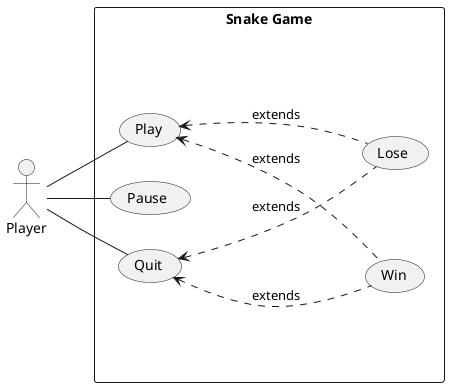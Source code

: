 @startuml
left to right direction
skinparam packageStyle rectangle
actor Player
rectangle "Snake Game" {
  Player -- (Play)
  Player -- (Pause)
  Player -- (Quit)
  (Play) <-.- (Win) : extends
  (Play) <-.- (Lose) : extends
  (Quit) <-.- (Win) : extends
  (Quit) <-.- (Lose) : extends
}
@enduml